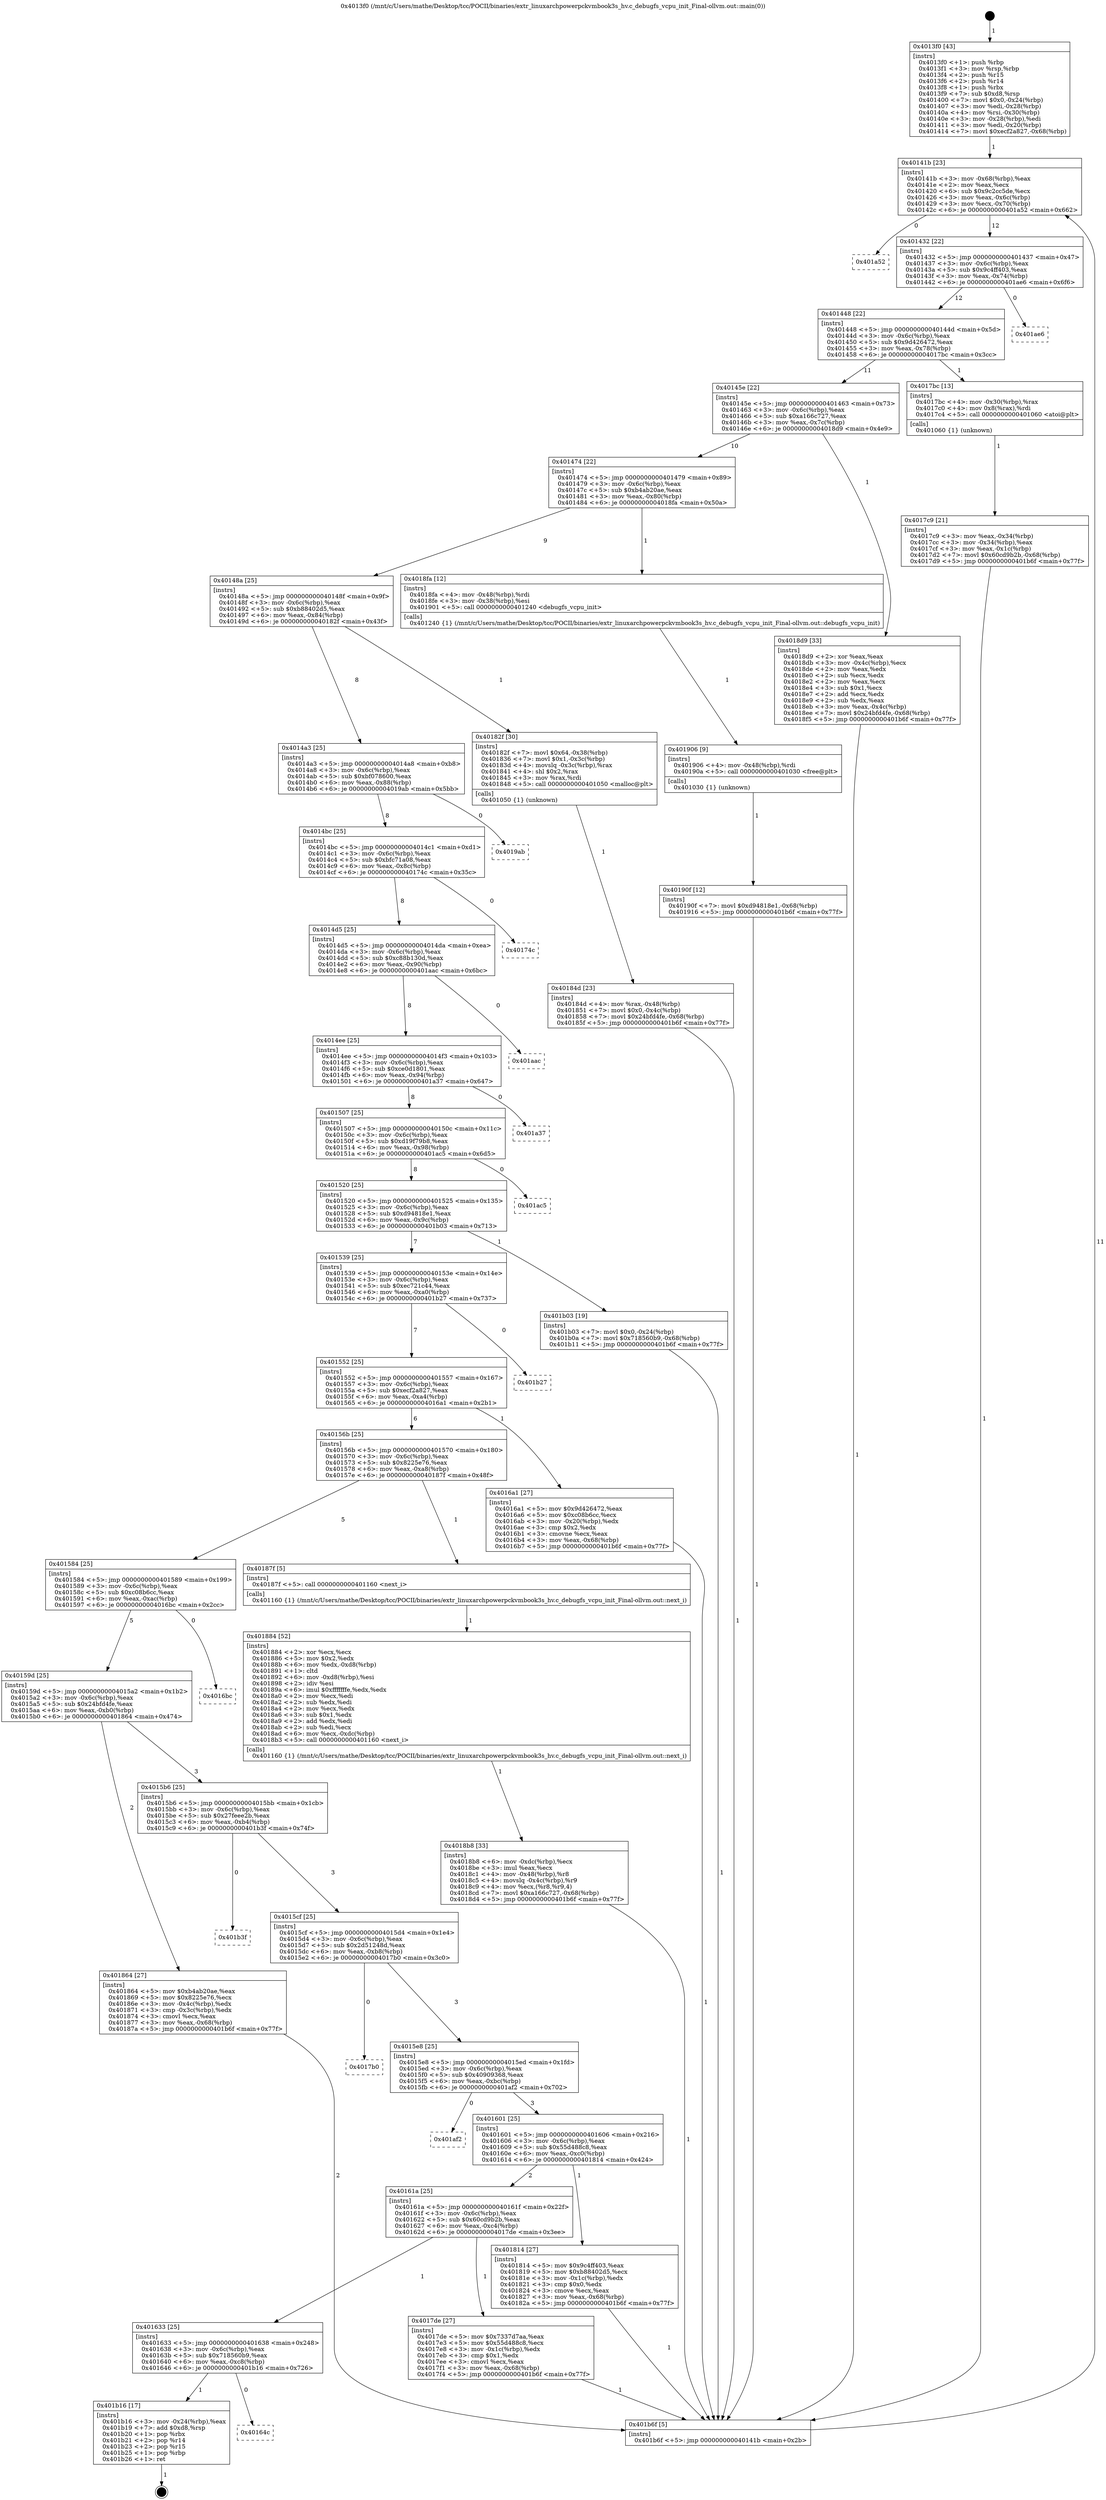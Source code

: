 digraph "0x4013f0" {
  label = "0x4013f0 (/mnt/c/Users/mathe/Desktop/tcc/POCII/binaries/extr_linuxarchpowerpckvmbook3s_hv.c_debugfs_vcpu_init_Final-ollvm.out::main(0))"
  labelloc = "t"
  node[shape=record]

  Entry [label="",width=0.3,height=0.3,shape=circle,fillcolor=black,style=filled]
  "0x40141b" [label="{
     0x40141b [23]\l
     | [instrs]\l
     &nbsp;&nbsp;0x40141b \<+3\>: mov -0x68(%rbp),%eax\l
     &nbsp;&nbsp;0x40141e \<+2\>: mov %eax,%ecx\l
     &nbsp;&nbsp;0x401420 \<+6\>: sub $0x9c2cc5de,%ecx\l
     &nbsp;&nbsp;0x401426 \<+3\>: mov %eax,-0x6c(%rbp)\l
     &nbsp;&nbsp;0x401429 \<+3\>: mov %ecx,-0x70(%rbp)\l
     &nbsp;&nbsp;0x40142c \<+6\>: je 0000000000401a52 \<main+0x662\>\l
  }"]
  "0x401a52" [label="{
     0x401a52\l
  }", style=dashed]
  "0x401432" [label="{
     0x401432 [22]\l
     | [instrs]\l
     &nbsp;&nbsp;0x401432 \<+5\>: jmp 0000000000401437 \<main+0x47\>\l
     &nbsp;&nbsp;0x401437 \<+3\>: mov -0x6c(%rbp),%eax\l
     &nbsp;&nbsp;0x40143a \<+5\>: sub $0x9c4ff403,%eax\l
     &nbsp;&nbsp;0x40143f \<+3\>: mov %eax,-0x74(%rbp)\l
     &nbsp;&nbsp;0x401442 \<+6\>: je 0000000000401ae6 \<main+0x6f6\>\l
  }"]
  Exit [label="",width=0.3,height=0.3,shape=circle,fillcolor=black,style=filled,peripheries=2]
  "0x401ae6" [label="{
     0x401ae6\l
  }", style=dashed]
  "0x401448" [label="{
     0x401448 [22]\l
     | [instrs]\l
     &nbsp;&nbsp;0x401448 \<+5\>: jmp 000000000040144d \<main+0x5d\>\l
     &nbsp;&nbsp;0x40144d \<+3\>: mov -0x6c(%rbp),%eax\l
     &nbsp;&nbsp;0x401450 \<+5\>: sub $0x9d426472,%eax\l
     &nbsp;&nbsp;0x401455 \<+3\>: mov %eax,-0x78(%rbp)\l
     &nbsp;&nbsp;0x401458 \<+6\>: je 00000000004017bc \<main+0x3cc\>\l
  }"]
  "0x40164c" [label="{
     0x40164c\l
  }", style=dashed]
  "0x4017bc" [label="{
     0x4017bc [13]\l
     | [instrs]\l
     &nbsp;&nbsp;0x4017bc \<+4\>: mov -0x30(%rbp),%rax\l
     &nbsp;&nbsp;0x4017c0 \<+4\>: mov 0x8(%rax),%rdi\l
     &nbsp;&nbsp;0x4017c4 \<+5\>: call 0000000000401060 \<atoi@plt\>\l
     | [calls]\l
     &nbsp;&nbsp;0x401060 \{1\} (unknown)\l
  }"]
  "0x40145e" [label="{
     0x40145e [22]\l
     | [instrs]\l
     &nbsp;&nbsp;0x40145e \<+5\>: jmp 0000000000401463 \<main+0x73\>\l
     &nbsp;&nbsp;0x401463 \<+3\>: mov -0x6c(%rbp),%eax\l
     &nbsp;&nbsp;0x401466 \<+5\>: sub $0xa166c727,%eax\l
     &nbsp;&nbsp;0x40146b \<+3\>: mov %eax,-0x7c(%rbp)\l
     &nbsp;&nbsp;0x40146e \<+6\>: je 00000000004018d9 \<main+0x4e9\>\l
  }"]
  "0x401b16" [label="{
     0x401b16 [17]\l
     | [instrs]\l
     &nbsp;&nbsp;0x401b16 \<+3\>: mov -0x24(%rbp),%eax\l
     &nbsp;&nbsp;0x401b19 \<+7\>: add $0xd8,%rsp\l
     &nbsp;&nbsp;0x401b20 \<+1\>: pop %rbx\l
     &nbsp;&nbsp;0x401b21 \<+2\>: pop %r14\l
     &nbsp;&nbsp;0x401b23 \<+2\>: pop %r15\l
     &nbsp;&nbsp;0x401b25 \<+1\>: pop %rbp\l
     &nbsp;&nbsp;0x401b26 \<+1\>: ret\l
  }"]
  "0x4018d9" [label="{
     0x4018d9 [33]\l
     | [instrs]\l
     &nbsp;&nbsp;0x4018d9 \<+2\>: xor %eax,%eax\l
     &nbsp;&nbsp;0x4018db \<+3\>: mov -0x4c(%rbp),%ecx\l
     &nbsp;&nbsp;0x4018de \<+2\>: mov %eax,%edx\l
     &nbsp;&nbsp;0x4018e0 \<+2\>: sub %ecx,%edx\l
     &nbsp;&nbsp;0x4018e2 \<+2\>: mov %eax,%ecx\l
     &nbsp;&nbsp;0x4018e4 \<+3\>: sub $0x1,%ecx\l
     &nbsp;&nbsp;0x4018e7 \<+2\>: add %ecx,%edx\l
     &nbsp;&nbsp;0x4018e9 \<+2\>: sub %edx,%eax\l
     &nbsp;&nbsp;0x4018eb \<+3\>: mov %eax,-0x4c(%rbp)\l
     &nbsp;&nbsp;0x4018ee \<+7\>: movl $0x24bfd4fe,-0x68(%rbp)\l
     &nbsp;&nbsp;0x4018f5 \<+5\>: jmp 0000000000401b6f \<main+0x77f\>\l
  }"]
  "0x401474" [label="{
     0x401474 [22]\l
     | [instrs]\l
     &nbsp;&nbsp;0x401474 \<+5\>: jmp 0000000000401479 \<main+0x89\>\l
     &nbsp;&nbsp;0x401479 \<+3\>: mov -0x6c(%rbp),%eax\l
     &nbsp;&nbsp;0x40147c \<+5\>: sub $0xb4ab20ae,%eax\l
     &nbsp;&nbsp;0x401481 \<+3\>: mov %eax,-0x80(%rbp)\l
     &nbsp;&nbsp;0x401484 \<+6\>: je 00000000004018fa \<main+0x50a\>\l
  }"]
  "0x40190f" [label="{
     0x40190f [12]\l
     | [instrs]\l
     &nbsp;&nbsp;0x40190f \<+7\>: movl $0xd94818e1,-0x68(%rbp)\l
     &nbsp;&nbsp;0x401916 \<+5\>: jmp 0000000000401b6f \<main+0x77f\>\l
  }"]
  "0x4018fa" [label="{
     0x4018fa [12]\l
     | [instrs]\l
     &nbsp;&nbsp;0x4018fa \<+4\>: mov -0x48(%rbp),%rdi\l
     &nbsp;&nbsp;0x4018fe \<+3\>: mov -0x38(%rbp),%esi\l
     &nbsp;&nbsp;0x401901 \<+5\>: call 0000000000401240 \<debugfs_vcpu_init\>\l
     | [calls]\l
     &nbsp;&nbsp;0x401240 \{1\} (/mnt/c/Users/mathe/Desktop/tcc/POCII/binaries/extr_linuxarchpowerpckvmbook3s_hv.c_debugfs_vcpu_init_Final-ollvm.out::debugfs_vcpu_init)\l
  }"]
  "0x40148a" [label="{
     0x40148a [25]\l
     | [instrs]\l
     &nbsp;&nbsp;0x40148a \<+5\>: jmp 000000000040148f \<main+0x9f\>\l
     &nbsp;&nbsp;0x40148f \<+3\>: mov -0x6c(%rbp),%eax\l
     &nbsp;&nbsp;0x401492 \<+5\>: sub $0xb88402d5,%eax\l
     &nbsp;&nbsp;0x401497 \<+6\>: mov %eax,-0x84(%rbp)\l
     &nbsp;&nbsp;0x40149d \<+6\>: je 000000000040182f \<main+0x43f\>\l
  }"]
  "0x401906" [label="{
     0x401906 [9]\l
     | [instrs]\l
     &nbsp;&nbsp;0x401906 \<+4\>: mov -0x48(%rbp),%rdi\l
     &nbsp;&nbsp;0x40190a \<+5\>: call 0000000000401030 \<free@plt\>\l
     | [calls]\l
     &nbsp;&nbsp;0x401030 \{1\} (unknown)\l
  }"]
  "0x40182f" [label="{
     0x40182f [30]\l
     | [instrs]\l
     &nbsp;&nbsp;0x40182f \<+7\>: movl $0x64,-0x38(%rbp)\l
     &nbsp;&nbsp;0x401836 \<+7\>: movl $0x1,-0x3c(%rbp)\l
     &nbsp;&nbsp;0x40183d \<+4\>: movslq -0x3c(%rbp),%rax\l
     &nbsp;&nbsp;0x401841 \<+4\>: shl $0x2,%rax\l
     &nbsp;&nbsp;0x401845 \<+3\>: mov %rax,%rdi\l
     &nbsp;&nbsp;0x401848 \<+5\>: call 0000000000401050 \<malloc@plt\>\l
     | [calls]\l
     &nbsp;&nbsp;0x401050 \{1\} (unknown)\l
  }"]
  "0x4014a3" [label="{
     0x4014a3 [25]\l
     | [instrs]\l
     &nbsp;&nbsp;0x4014a3 \<+5\>: jmp 00000000004014a8 \<main+0xb8\>\l
     &nbsp;&nbsp;0x4014a8 \<+3\>: mov -0x6c(%rbp),%eax\l
     &nbsp;&nbsp;0x4014ab \<+5\>: sub $0xbf078600,%eax\l
     &nbsp;&nbsp;0x4014b0 \<+6\>: mov %eax,-0x88(%rbp)\l
     &nbsp;&nbsp;0x4014b6 \<+6\>: je 00000000004019ab \<main+0x5bb\>\l
  }"]
  "0x4018b8" [label="{
     0x4018b8 [33]\l
     | [instrs]\l
     &nbsp;&nbsp;0x4018b8 \<+6\>: mov -0xdc(%rbp),%ecx\l
     &nbsp;&nbsp;0x4018be \<+3\>: imul %eax,%ecx\l
     &nbsp;&nbsp;0x4018c1 \<+4\>: mov -0x48(%rbp),%r8\l
     &nbsp;&nbsp;0x4018c5 \<+4\>: movslq -0x4c(%rbp),%r9\l
     &nbsp;&nbsp;0x4018c9 \<+4\>: mov %ecx,(%r8,%r9,4)\l
     &nbsp;&nbsp;0x4018cd \<+7\>: movl $0xa166c727,-0x68(%rbp)\l
     &nbsp;&nbsp;0x4018d4 \<+5\>: jmp 0000000000401b6f \<main+0x77f\>\l
  }"]
  "0x4019ab" [label="{
     0x4019ab\l
  }", style=dashed]
  "0x4014bc" [label="{
     0x4014bc [25]\l
     | [instrs]\l
     &nbsp;&nbsp;0x4014bc \<+5\>: jmp 00000000004014c1 \<main+0xd1\>\l
     &nbsp;&nbsp;0x4014c1 \<+3\>: mov -0x6c(%rbp),%eax\l
     &nbsp;&nbsp;0x4014c4 \<+5\>: sub $0xbfc71a08,%eax\l
     &nbsp;&nbsp;0x4014c9 \<+6\>: mov %eax,-0x8c(%rbp)\l
     &nbsp;&nbsp;0x4014cf \<+6\>: je 000000000040174c \<main+0x35c\>\l
  }"]
  "0x401884" [label="{
     0x401884 [52]\l
     | [instrs]\l
     &nbsp;&nbsp;0x401884 \<+2\>: xor %ecx,%ecx\l
     &nbsp;&nbsp;0x401886 \<+5\>: mov $0x2,%edx\l
     &nbsp;&nbsp;0x40188b \<+6\>: mov %edx,-0xd8(%rbp)\l
     &nbsp;&nbsp;0x401891 \<+1\>: cltd\l
     &nbsp;&nbsp;0x401892 \<+6\>: mov -0xd8(%rbp),%esi\l
     &nbsp;&nbsp;0x401898 \<+2\>: idiv %esi\l
     &nbsp;&nbsp;0x40189a \<+6\>: imul $0xfffffffe,%edx,%edx\l
     &nbsp;&nbsp;0x4018a0 \<+2\>: mov %ecx,%edi\l
     &nbsp;&nbsp;0x4018a2 \<+2\>: sub %edx,%edi\l
     &nbsp;&nbsp;0x4018a4 \<+2\>: mov %ecx,%edx\l
     &nbsp;&nbsp;0x4018a6 \<+3\>: sub $0x1,%edx\l
     &nbsp;&nbsp;0x4018a9 \<+2\>: add %edx,%edi\l
     &nbsp;&nbsp;0x4018ab \<+2\>: sub %edi,%ecx\l
     &nbsp;&nbsp;0x4018ad \<+6\>: mov %ecx,-0xdc(%rbp)\l
     &nbsp;&nbsp;0x4018b3 \<+5\>: call 0000000000401160 \<next_i\>\l
     | [calls]\l
     &nbsp;&nbsp;0x401160 \{1\} (/mnt/c/Users/mathe/Desktop/tcc/POCII/binaries/extr_linuxarchpowerpckvmbook3s_hv.c_debugfs_vcpu_init_Final-ollvm.out::next_i)\l
  }"]
  "0x40174c" [label="{
     0x40174c\l
  }", style=dashed]
  "0x4014d5" [label="{
     0x4014d5 [25]\l
     | [instrs]\l
     &nbsp;&nbsp;0x4014d5 \<+5\>: jmp 00000000004014da \<main+0xea\>\l
     &nbsp;&nbsp;0x4014da \<+3\>: mov -0x6c(%rbp),%eax\l
     &nbsp;&nbsp;0x4014dd \<+5\>: sub $0xc88b130d,%eax\l
     &nbsp;&nbsp;0x4014e2 \<+6\>: mov %eax,-0x90(%rbp)\l
     &nbsp;&nbsp;0x4014e8 \<+6\>: je 0000000000401aac \<main+0x6bc\>\l
  }"]
  "0x40184d" [label="{
     0x40184d [23]\l
     | [instrs]\l
     &nbsp;&nbsp;0x40184d \<+4\>: mov %rax,-0x48(%rbp)\l
     &nbsp;&nbsp;0x401851 \<+7\>: movl $0x0,-0x4c(%rbp)\l
     &nbsp;&nbsp;0x401858 \<+7\>: movl $0x24bfd4fe,-0x68(%rbp)\l
     &nbsp;&nbsp;0x40185f \<+5\>: jmp 0000000000401b6f \<main+0x77f\>\l
  }"]
  "0x401aac" [label="{
     0x401aac\l
  }", style=dashed]
  "0x4014ee" [label="{
     0x4014ee [25]\l
     | [instrs]\l
     &nbsp;&nbsp;0x4014ee \<+5\>: jmp 00000000004014f3 \<main+0x103\>\l
     &nbsp;&nbsp;0x4014f3 \<+3\>: mov -0x6c(%rbp),%eax\l
     &nbsp;&nbsp;0x4014f6 \<+5\>: sub $0xce0d1801,%eax\l
     &nbsp;&nbsp;0x4014fb \<+6\>: mov %eax,-0x94(%rbp)\l
     &nbsp;&nbsp;0x401501 \<+6\>: je 0000000000401a37 \<main+0x647\>\l
  }"]
  "0x401633" [label="{
     0x401633 [25]\l
     | [instrs]\l
     &nbsp;&nbsp;0x401633 \<+5\>: jmp 0000000000401638 \<main+0x248\>\l
     &nbsp;&nbsp;0x401638 \<+3\>: mov -0x6c(%rbp),%eax\l
     &nbsp;&nbsp;0x40163b \<+5\>: sub $0x718560b9,%eax\l
     &nbsp;&nbsp;0x401640 \<+6\>: mov %eax,-0xc8(%rbp)\l
     &nbsp;&nbsp;0x401646 \<+6\>: je 0000000000401b16 \<main+0x726\>\l
  }"]
  "0x401a37" [label="{
     0x401a37\l
  }", style=dashed]
  "0x401507" [label="{
     0x401507 [25]\l
     | [instrs]\l
     &nbsp;&nbsp;0x401507 \<+5\>: jmp 000000000040150c \<main+0x11c\>\l
     &nbsp;&nbsp;0x40150c \<+3\>: mov -0x6c(%rbp),%eax\l
     &nbsp;&nbsp;0x40150f \<+5\>: sub $0xd19f79b8,%eax\l
     &nbsp;&nbsp;0x401514 \<+6\>: mov %eax,-0x98(%rbp)\l
     &nbsp;&nbsp;0x40151a \<+6\>: je 0000000000401ac5 \<main+0x6d5\>\l
  }"]
  "0x4017de" [label="{
     0x4017de [27]\l
     | [instrs]\l
     &nbsp;&nbsp;0x4017de \<+5\>: mov $0x7337d7aa,%eax\l
     &nbsp;&nbsp;0x4017e3 \<+5\>: mov $0x55d488c8,%ecx\l
     &nbsp;&nbsp;0x4017e8 \<+3\>: mov -0x1c(%rbp),%edx\l
     &nbsp;&nbsp;0x4017eb \<+3\>: cmp $0x1,%edx\l
     &nbsp;&nbsp;0x4017ee \<+3\>: cmovl %ecx,%eax\l
     &nbsp;&nbsp;0x4017f1 \<+3\>: mov %eax,-0x68(%rbp)\l
     &nbsp;&nbsp;0x4017f4 \<+5\>: jmp 0000000000401b6f \<main+0x77f\>\l
  }"]
  "0x401ac5" [label="{
     0x401ac5\l
  }", style=dashed]
  "0x401520" [label="{
     0x401520 [25]\l
     | [instrs]\l
     &nbsp;&nbsp;0x401520 \<+5\>: jmp 0000000000401525 \<main+0x135\>\l
     &nbsp;&nbsp;0x401525 \<+3\>: mov -0x6c(%rbp),%eax\l
     &nbsp;&nbsp;0x401528 \<+5\>: sub $0xd94818e1,%eax\l
     &nbsp;&nbsp;0x40152d \<+6\>: mov %eax,-0x9c(%rbp)\l
     &nbsp;&nbsp;0x401533 \<+6\>: je 0000000000401b03 \<main+0x713\>\l
  }"]
  "0x40161a" [label="{
     0x40161a [25]\l
     | [instrs]\l
     &nbsp;&nbsp;0x40161a \<+5\>: jmp 000000000040161f \<main+0x22f\>\l
     &nbsp;&nbsp;0x40161f \<+3\>: mov -0x6c(%rbp),%eax\l
     &nbsp;&nbsp;0x401622 \<+5\>: sub $0x60cd9b2b,%eax\l
     &nbsp;&nbsp;0x401627 \<+6\>: mov %eax,-0xc4(%rbp)\l
     &nbsp;&nbsp;0x40162d \<+6\>: je 00000000004017de \<main+0x3ee\>\l
  }"]
  "0x401b03" [label="{
     0x401b03 [19]\l
     | [instrs]\l
     &nbsp;&nbsp;0x401b03 \<+7\>: movl $0x0,-0x24(%rbp)\l
     &nbsp;&nbsp;0x401b0a \<+7\>: movl $0x718560b9,-0x68(%rbp)\l
     &nbsp;&nbsp;0x401b11 \<+5\>: jmp 0000000000401b6f \<main+0x77f\>\l
  }"]
  "0x401539" [label="{
     0x401539 [25]\l
     | [instrs]\l
     &nbsp;&nbsp;0x401539 \<+5\>: jmp 000000000040153e \<main+0x14e\>\l
     &nbsp;&nbsp;0x40153e \<+3\>: mov -0x6c(%rbp),%eax\l
     &nbsp;&nbsp;0x401541 \<+5\>: sub $0xec721c44,%eax\l
     &nbsp;&nbsp;0x401546 \<+6\>: mov %eax,-0xa0(%rbp)\l
     &nbsp;&nbsp;0x40154c \<+6\>: je 0000000000401b27 \<main+0x737\>\l
  }"]
  "0x401814" [label="{
     0x401814 [27]\l
     | [instrs]\l
     &nbsp;&nbsp;0x401814 \<+5\>: mov $0x9c4ff403,%eax\l
     &nbsp;&nbsp;0x401819 \<+5\>: mov $0xb88402d5,%ecx\l
     &nbsp;&nbsp;0x40181e \<+3\>: mov -0x1c(%rbp),%edx\l
     &nbsp;&nbsp;0x401821 \<+3\>: cmp $0x0,%edx\l
     &nbsp;&nbsp;0x401824 \<+3\>: cmove %ecx,%eax\l
     &nbsp;&nbsp;0x401827 \<+3\>: mov %eax,-0x68(%rbp)\l
     &nbsp;&nbsp;0x40182a \<+5\>: jmp 0000000000401b6f \<main+0x77f\>\l
  }"]
  "0x401b27" [label="{
     0x401b27\l
  }", style=dashed]
  "0x401552" [label="{
     0x401552 [25]\l
     | [instrs]\l
     &nbsp;&nbsp;0x401552 \<+5\>: jmp 0000000000401557 \<main+0x167\>\l
     &nbsp;&nbsp;0x401557 \<+3\>: mov -0x6c(%rbp),%eax\l
     &nbsp;&nbsp;0x40155a \<+5\>: sub $0xecf2a827,%eax\l
     &nbsp;&nbsp;0x40155f \<+6\>: mov %eax,-0xa4(%rbp)\l
     &nbsp;&nbsp;0x401565 \<+6\>: je 00000000004016a1 \<main+0x2b1\>\l
  }"]
  "0x401601" [label="{
     0x401601 [25]\l
     | [instrs]\l
     &nbsp;&nbsp;0x401601 \<+5\>: jmp 0000000000401606 \<main+0x216\>\l
     &nbsp;&nbsp;0x401606 \<+3\>: mov -0x6c(%rbp),%eax\l
     &nbsp;&nbsp;0x401609 \<+5\>: sub $0x55d488c8,%eax\l
     &nbsp;&nbsp;0x40160e \<+6\>: mov %eax,-0xc0(%rbp)\l
     &nbsp;&nbsp;0x401614 \<+6\>: je 0000000000401814 \<main+0x424\>\l
  }"]
  "0x4016a1" [label="{
     0x4016a1 [27]\l
     | [instrs]\l
     &nbsp;&nbsp;0x4016a1 \<+5\>: mov $0x9d426472,%eax\l
     &nbsp;&nbsp;0x4016a6 \<+5\>: mov $0xc08b6cc,%ecx\l
     &nbsp;&nbsp;0x4016ab \<+3\>: mov -0x20(%rbp),%edx\l
     &nbsp;&nbsp;0x4016ae \<+3\>: cmp $0x2,%edx\l
     &nbsp;&nbsp;0x4016b1 \<+3\>: cmovne %ecx,%eax\l
     &nbsp;&nbsp;0x4016b4 \<+3\>: mov %eax,-0x68(%rbp)\l
     &nbsp;&nbsp;0x4016b7 \<+5\>: jmp 0000000000401b6f \<main+0x77f\>\l
  }"]
  "0x40156b" [label="{
     0x40156b [25]\l
     | [instrs]\l
     &nbsp;&nbsp;0x40156b \<+5\>: jmp 0000000000401570 \<main+0x180\>\l
     &nbsp;&nbsp;0x401570 \<+3\>: mov -0x6c(%rbp),%eax\l
     &nbsp;&nbsp;0x401573 \<+5\>: sub $0x8225e76,%eax\l
     &nbsp;&nbsp;0x401578 \<+6\>: mov %eax,-0xa8(%rbp)\l
     &nbsp;&nbsp;0x40157e \<+6\>: je 000000000040187f \<main+0x48f\>\l
  }"]
  "0x401b6f" [label="{
     0x401b6f [5]\l
     | [instrs]\l
     &nbsp;&nbsp;0x401b6f \<+5\>: jmp 000000000040141b \<main+0x2b\>\l
  }"]
  "0x4013f0" [label="{
     0x4013f0 [43]\l
     | [instrs]\l
     &nbsp;&nbsp;0x4013f0 \<+1\>: push %rbp\l
     &nbsp;&nbsp;0x4013f1 \<+3\>: mov %rsp,%rbp\l
     &nbsp;&nbsp;0x4013f4 \<+2\>: push %r15\l
     &nbsp;&nbsp;0x4013f6 \<+2\>: push %r14\l
     &nbsp;&nbsp;0x4013f8 \<+1\>: push %rbx\l
     &nbsp;&nbsp;0x4013f9 \<+7\>: sub $0xd8,%rsp\l
     &nbsp;&nbsp;0x401400 \<+7\>: movl $0x0,-0x24(%rbp)\l
     &nbsp;&nbsp;0x401407 \<+3\>: mov %edi,-0x28(%rbp)\l
     &nbsp;&nbsp;0x40140a \<+4\>: mov %rsi,-0x30(%rbp)\l
     &nbsp;&nbsp;0x40140e \<+3\>: mov -0x28(%rbp),%edi\l
     &nbsp;&nbsp;0x401411 \<+3\>: mov %edi,-0x20(%rbp)\l
     &nbsp;&nbsp;0x401414 \<+7\>: movl $0xecf2a827,-0x68(%rbp)\l
  }"]
  "0x4017c9" [label="{
     0x4017c9 [21]\l
     | [instrs]\l
     &nbsp;&nbsp;0x4017c9 \<+3\>: mov %eax,-0x34(%rbp)\l
     &nbsp;&nbsp;0x4017cc \<+3\>: mov -0x34(%rbp),%eax\l
     &nbsp;&nbsp;0x4017cf \<+3\>: mov %eax,-0x1c(%rbp)\l
     &nbsp;&nbsp;0x4017d2 \<+7\>: movl $0x60cd9b2b,-0x68(%rbp)\l
     &nbsp;&nbsp;0x4017d9 \<+5\>: jmp 0000000000401b6f \<main+0x77f\>\l
  }"]
  "0x401af2" [label="{
     0x401af2\l
  }", style=dashed]
  "0x40187f" [label="{
     0x40187f [5]\l
     | [instrs]\l
     &nbsp;&nbsp;0x40187f \<+5\>: call 0000000000401160 \<next_i\>\l
     | [calls]\l
     &nbsp;&nbsp;0x401160 \{1\} (/mnt/c/Users/mathe/Desktop/tcc/POCII/binaries/extr_linuxarchpowerpckvmbook3s_hv.c_debugfs_vcpu_init_Final-ollvm.out::next_i)\l
  }"]
  "0x401584" [label="{
     0x401584 [25]\l
     | [instrs]\l
     &nbsp;&nbsp;0x401584 \<+5\>: jmp 0000000000401589 \<main+0x199\>\l
     &nbsp;&nbsp;0x401589 \<+3\>: mov -0x6c(%rbp),%eax\l
     &nbsp;&nbsp;0x40158c \<+5\>: sub $0xc08b6cc,%eax\l
     &nbsp;&nbsp;0x401591 \<+6\>: mov %eax,-0xac(%rbp)\l
     &nbsp;&nbsp;0x401597 \<+6\>: je 00000000004016bc \<main+0x2cc\>\l
  }"]
  "0x4015e8" [label="{
     0x4015e8 [25]\l
     | [instrs]\l
     &nbsp;&nbsp;0x4015e8 \<+5\>: jmp 00000000004015ed \<main+0x1fd\>\l
     &nbsp;&nbsp;0x4015ed \<+3\>: mov -0x6c(%rbp),%eax\l
     &nbsp;&nbsp;0x4015f0 \<+5\>: sub $0x40909368,%eax\l
     &nbsp;&nbsp;0x4015f5 \<+6\>: mov %eax,-0xbc(%rbp)\l
     &nbsp;&nbsp;0x4015fb \<+6\>: je 0000000000401af2 \<main+0x702\>\l
  }"]
  "0x4016bc" [label="{
     0x4016bc\l
  }", style=dashed]
  "0x40159d" [label="{
     0x40159d [25]\l
     | [instrs]\l
     &nbsp;&nbsp;0x40159d \<+5\>: jmp 00000000004015a2 \<main+0x1b2\>\l
     &nbsp;&nbsp;0x4015a2 \<+3\>: mov -0x6c(%rbp),%eax\l
     &nbsp;&nbsp;0x4015a5 \<+5\>: sub $0x24bfd4fe,%eax\l
     &nbsp;&nbsp;0x4015aa \<+6\>: mov %eax,-0xb0(%rbp)\l
     &nbsp;&nbsp;0x4015b0 \<+6\>: je 0000000000401864 \<main+0x474\>\l
  }"]
  "0x4017b0" [label="{
     0x4017b0\l
  }", style=dashed]
  "0x401864" [label="{
     0x401864 [27]\l
     | [instrs]\l
     &nbsp;&nbsp;0x401864 \<+5\>: mov $0xb4ab20ae,%eax\l
     &nbsp;&nbsp;0x401869 \<+5\>: mov $0x8225e76,%ecx\l
     &nbsp;&nbsp;0x40186e \<+3\>: mov -0x4c(%rbp),%edx\l
     &nbsp;&nbsp;0x401871 \<+3\>: cmp -0x3c(%rbp),%edx\l
     &nbsp;&nbsp;0x401874 \<+3\>: cmovl %ecx,%eax\l
     &nbsp;&nbsp;0x401877 \<+3\>: mov %eax,-0x68(%rbp)\l
     &nbsp;&nbsp;0x40187a \<+5\>: jmp 0000000000401b6f \<main+0x77f\>\l
  }"]
  "0x4015b6" [label="{
     0x4015b6 [25]\l
     | [instrs]\l
     &nbsp;&nbsp;0x4015b6 \<+5\>: jmp 00000000004015bb \<main+0x1cb\>\l
     &nbsp;&nbsp;0x4015bb \<+3\>: mov -0x6c(%rbp),%eax\l
     &nbsp;&nbsp;0x4015be \<+5\>: sub $0x27feee2b,%eax\l
     &nbsp;&nbsp;0x4015c3 \<+6\>: mov %eax,-0xb4(%rbp)\l
     &nbsp;&nbsp;0x4015c9 \<+6\>: je 0000000000401b3f \<main+0x74f\>\l
  }"]
  "0x4015cf" [label="{
     0x4015cf [25]\l
     | [instrs]\l
     &nbsp;&nbsp;0x4015cf \<+5\>: jmp 00000000004015d4 \<main+0x1e4\>\l
     &nbsp;&nbsp;0x4015d4 \<+3\>: mov -0x6c(%rbp),%eax\l
     &nbsp;&nbsp;0x4015d7 \<+5\>: sub $0x2d51248d,%eax\l
     &nbsp;&nbsp;0x4015dc \<+6\>: mov %eax,-0xb8(%rbp)\l
     &nbsp;&nbsp;0x4015e2 \<+6\>: je 00000000004017b0 \<main+0x3c0\>\l
  }"]
  "0x401b3f" [label="{
     0x401b3f\l
  }", style=dashed]
  Entry -> "0x4013f0" [label=" 1"]
  "0x40141b" -> "0x401a52" [label=" 0"]
  "0x40141b" -> "0x401432" [label=" 12"]
  "0x401b16" -> Exit [label=" 1"]
  "0x401432" -> "0x401ae6" [label=" 0"]
  "0x401432" -> "0x401448" [label=" 12"]
  "0x401633" -> "0x40164c" [label=" 0"]
  "0x401448" -> "0x4017bc" [label=" 1"]
  "0x401448" -> "0x40145e" [label=" 11"]
  "0x401633" -> "0x401b16" [label=" 1"]
  "0x40145e" -> "0x4018d9" [label=" 1"]
  "0x40145e" -> "0x401474" [label=" 10"]
  "0x401b03" -> "0x401b6f" [label=" 1"]
  "0x401474" -> "0x4018fa" [label=" 1"]
  "0x401474" -> "0x40148a" [label=" 9"]
  "0x40190f" -> "0x401b6f" [label=" 1"]
  "0x40148a" -> "0x40182f" [label=" 1"]
  "0x40148a" -> "0x4014a3" [label=" 8"]
  "0x401906" -> "0x40190f" [label=" 1"]
  "0x4014a3" -> "0x4019ab" [label=" 0"]
  "0x4014a3" -> "0x4014bc" [label=" 8"]
  "0x4018fa" -> "0x401906" [label=" 1"]
  "0x4014bc" -> "0x40174c" [label=" 0"]
  "0x4014bc" -> "0x4014d5" [label=" 8"]
  "0x4018d9" -> "0x401b6f" [label=" 1"]
  "0x4014d5" -> "0x401aac" [label=" 0"]
  "0x4014d5" -> "0x4014ee" [label=" 8"]
  "0x4018b8" -> "0x401b6f" [label=" 1"]
  "0x4014ee" -> "0x401a37" [label=" 0"]
  "0x4014ee" -> "0x401507" [label=" 8"]
  "0x401884" -> "0x4018b8" [label=" 1"]
  "0x401507" -> "0x401ac5" [label=" 0"]
  "0x401507" -> "0x401520" [label=" 8"]
  "0x40187f" -> "0x401884" [label=" 1"]
  "0x401520" -> "0x401b03" [label=" 1"]
  "0x401520" -> "0x401539" [label=" 7"]
  "0x40184d" -> "0x401b6f" [label=" 1"]
  "0x401539" -> "0x401b27" [label=" 0"]
  "0x401539" -> "0x401552" [label=" 7"]
  "0x40182f" -> "0x40184d" [label=" 1"]
  "0x401552" -> "0x4016a1" [label=" 1"]
  "0x401552" -> "0x40156b" [label=" 6"]
  "0x4016a1" -> "0x401b6f" [label=" 1"]
  "0x4013f0" -> "0x40141b" [label=" 1"]
  "0x401b6f" -> "0x40141b" [label=" 11"]
  "0x4017bc" -> "0x4017c9" [label=" 1"]
  "0x4017c9" -> "0x401b6f" [label=" 1"]
  "0x4017de" -> "0x401b6f" [label=" 1"]
  "0x40156b" -> "0x40187f" [label=" 1"]
  "0x40156b" -> "0x401584" [label=" 5"]
  "0x40161a" -> "0x401633" [label=" 1"]
  "0x401584" -> "0x4016bc" [label=" 0"]
  "0x401584" -> "0x40159d" [label=" 5"]
  "0x401864" -> "0x401b6f" [label=" 2"]
  "0x40159d" -> "0x401864" [label=" 2"]
  "0x40159d" -> "0x4015b6" [label=" 3"]
  "0x401601" -> "0x40161a" [label=" 2"]
  "0x4015b6" -> "0x401b3f" [label=" 0"]
  "0x4015b6" -> "0x4015cf" [label=" 3"]
  "0x401601" -> "0x401814" [label=" 1"]
  "0x4015cf" -> "0x4017b0" [label=" 0"]
  "0x4015cf" -> "0x4015e8" [label=" 3"]
  "0x40161a" -> "0x4017de" [label=" 1"]
  "0x4015e8" -> "0x401af2" [label=" 0"]
  "0x4015e8" -> "0x401601" [label=" 3"]
  "0x401814" -> "0x401b6f" [label=" 1"]
}

